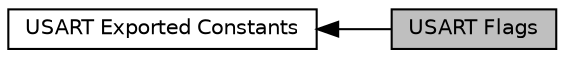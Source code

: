 digraph "USART Flags"
{
  edge [fontname="Helvetica",fontsize="10",labelfontname="Helvetica",labelfontsize="10"];
  node [fontname="Helvetica",fontsize="10",shape=record];
  rankdir=LR;
  Node0 [label="USART Flags",height=0.2,width=0.4,color="black", fillcolor="grey75", style="filled", fontcolor="black"];
  Node1 [label="USART Exported Constants",height=0.2,width=0.4,color="black", fillcolor="white", style="filled",URL="$group___u_s_a_r_t___exported___constants.html"];
  Node1->Node0 [shape=plaintext, dir="back", style="solid"];
}
